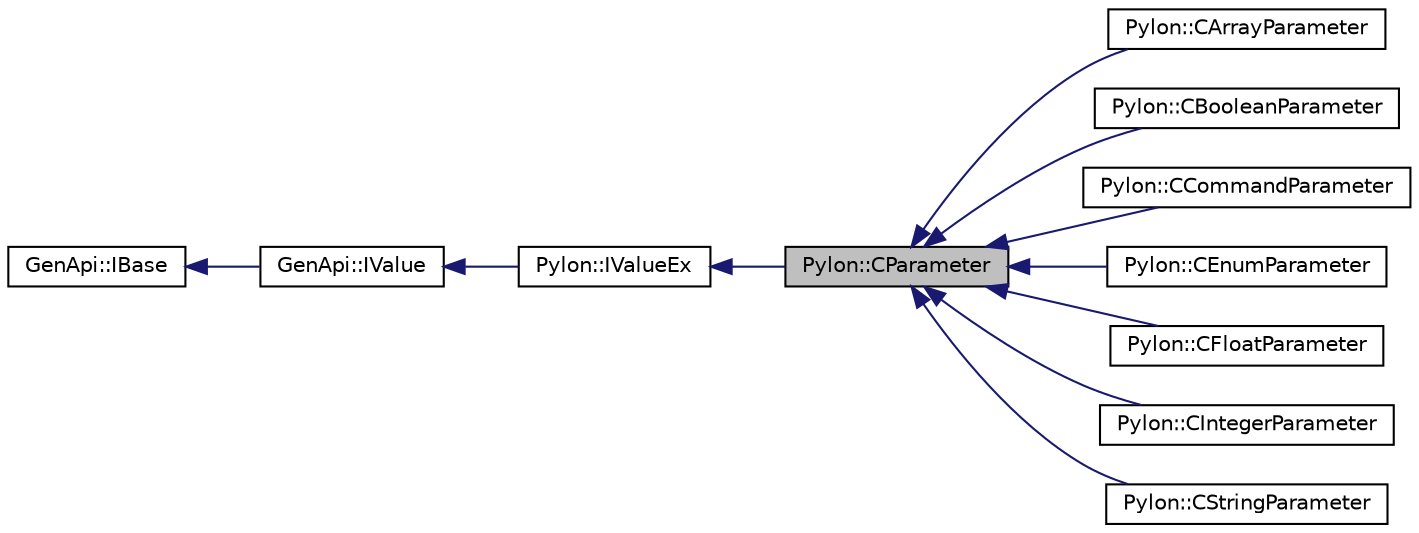 digraph "Pylon::CParameter"
{
  edge [fontname="Helvetica",fontsize="10",labelfontname="Helvetica",labelfontsize="10"];
  node [fontname="Helvetica",fontsize="10",shape=record];
  rankdir="LR";
  Node1 [label="Pylon::CParameter",height=0.2,width=0.4,color="black", fillcolor="grey75", style="filled", fontcolor="black"];
  Node2 -> Node1 [dir="back",color="midnightblue",fontsize="10",style="solid",fontname="Helvetica"];
  Node2 [label="Pylon::IValueEx",height=0.2,width=0.4,color="black", fillcolor="white", style="filled",URL="$struct_pylon_1_1_i_value_ex.html",tooltip="Extends the GenApi::IValue interface with convenience methods. "];
  Node3 -> Node2 [dir="back",color="midnightblue",fontsize="10",style="solid",fontname="Helvetica"];
  Node3 [label="GenApi::IValue",height=0.2,width=0.4,color="black", fillcolor="white", style="filled",URL="$struct_gen_api_1_1_i_value.html",tooltip="Interface for value properties. "];
  Node4 -> Node3 [dir="back",color="midnightblue",fontsize="10",style="solid",fontname="Helvetica"];
  Node4 [label="GenApi::IBase",height=0.2,width=0.4,color="black", fillcolor="white", style="filled",URL="$struct_gen_api_1_1_i_base.html",tooltip="Base interface common to all nodes. "];
  Node1 -> Node5 [dir="back",color="midnightblue",fontsize="10",style="solid",fontname="Helvetica"];
  Node5 [label="Pylon::CArrayParameter",height=0.2,width=0.4,color="black", fillcolor="white", style="filled",URL="$class_pylon_1_1_c_array_parameter.html",tooltip="CArrayParameter class used to simplify access to GenApi parameters. "];
  Node1 -> Node6 [dir="back",color="midnightblue",fontsize="10",style="solid",fontname="Helvetica"];
  Node6 [label="Pylon::CBooleanParameter",height=0.2,width=0.4,color="black", fillcolor="white", style="filled",URL="$class_pylon_1_1_c_boolean_parameter.html",tooltip="CBooleanParameter class used to simplify access to GenApi parameters. "];
  Node1 -> Node7 [dir="back",color="midnightblue",fontsize="10",style="solid",fontname="Helvetica"];
  Node7 [label="Pylon::CCommandParameter",height=0.2,width=0.4,color="black", fillcolor="white", style="filled",URL="$class_pylon_1_1_c_command_parameter.html",tooltip="CCommandParameter class used to simplify access to GenApi parameters. "];
  Node1 -> Node8 [dir="back",color="midnightblue",fontsize="10",style="solid",fontname="Helvetica"];
  Node8 [label="Pylon::CEnumParameter",height=0.2,width=0.4,color="black", fillcolor="white", style="filled",URL="$class_pylon_1_1_c_enum_parameter.html",tooltip="CEnumParameter class used to simplify access to GenApi parameters. "];
  Node1 -> Node9 [dir="back",color="midnightblue",fontsize="10",style="solid",fontname="Helvetica"];
  Node9 [label="Pylon::CFloatParameter",height=0.2,width=0.4,color="black", fillcolor="white", style="filled",URL="$class_pylon_1_1_c_float_parameter.html",tooltip="CFloatParameter class used to simplify access to GenApi parameters. "];
  Node1 -> Node10 [dir="back",color="midnightblue",fontsize="10",style="solid",fontname="Helvetica"];
  Node10 [label="Pylon::CIntegerParameter",height=0.2,width=0.4,color="black", fillcolor="white", style="filled",URL="$class_pylon_1_1_c_integer_parameter.html",tooltip="CIntegerParameter class used to simplify access to GenApi parameters. "];
  Node1 -> Node11 [dir="back",color="midnightblue",fontsize="10",style="solid",fontname="Helvetica"];
  Node11 [label="Pylon::CStringParameter",height=0.2,width=0.4,color="black", fillcolor="white", style="filled",URL="$class_pylon_1_1_c_string_parameter.html",tooltip="CStringParameter class used to simplify access to GenApi parameters. "];
}

